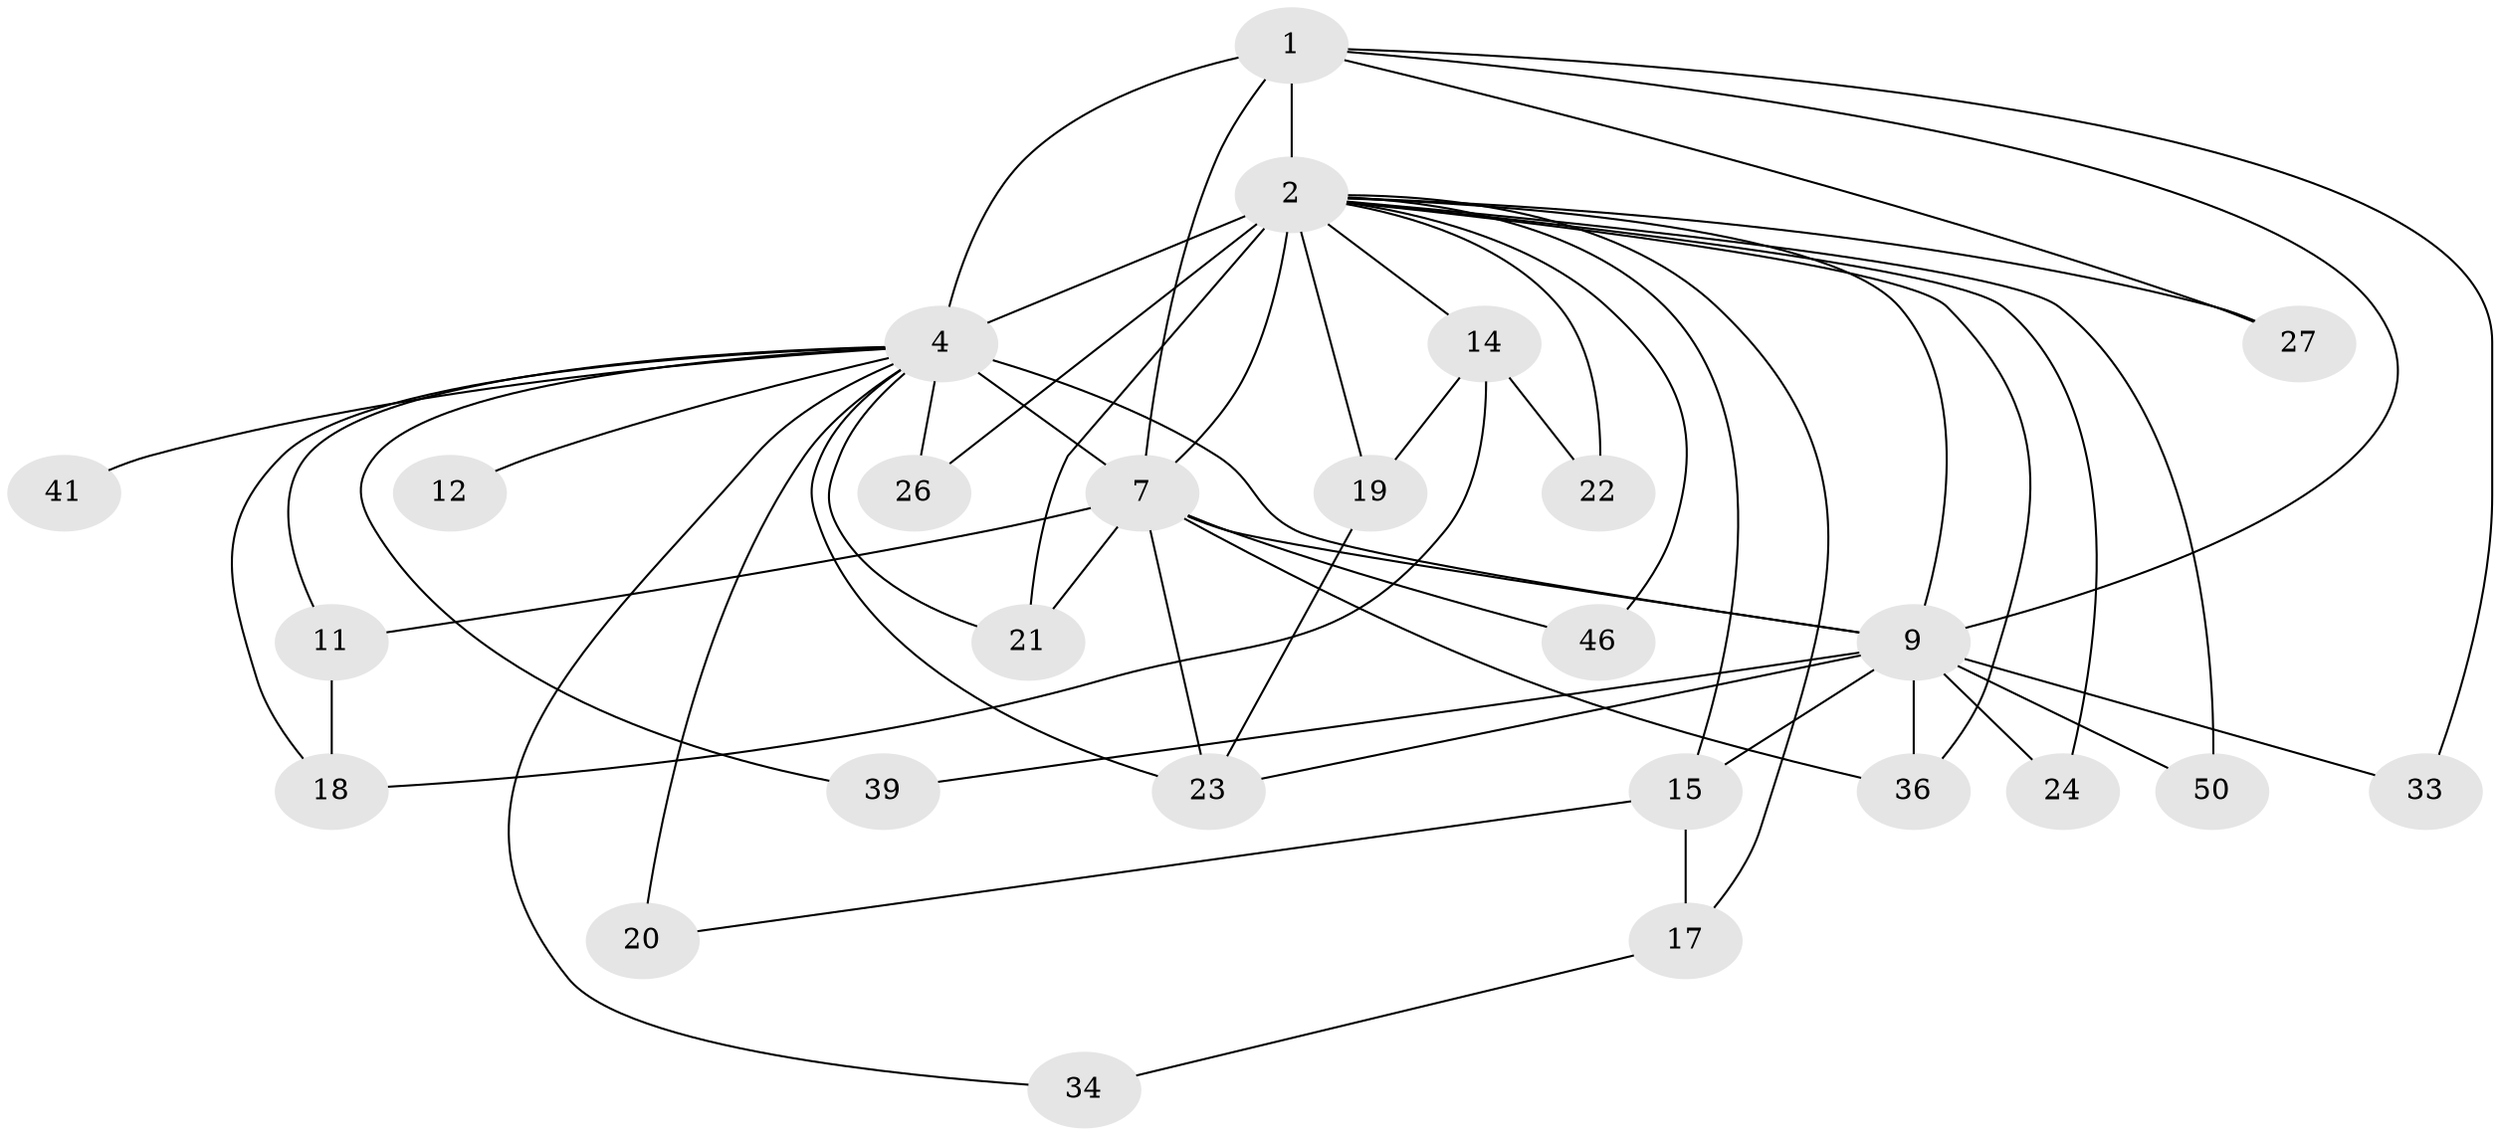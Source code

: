 // original degree distribution, {13: 0.05660377358490566, 11: 0.018867924528301886, 25: 0.018867924528301886, 19: 0.018867924528301886, 12: 0.018867924528301886, 16: 0.03773584905660377, 14: 0.018867924528301886, 3: 0.24528301886792453, 2: 0.4716981132075472, 5: 0.018867924528301886, 4: 0.07547169811320754}
// Generated by graph-tools (version 1.1) at 2025/14/03/09/25 04:14:11]
// undirected, 26 vertices, 54 edges
graph export_dot {
graph [start="1"]
  node [color=gray90,style=filled];
  1 [super="+35+43"];
  2 [super="+3+31"];
  4 [super="+5+37+28+10"];
  7 [super="+8+40"];
  9;
  11 [super="+42"];
  12;
  14;
  15;
  17;
  18;
  19;
  20 [super="+45"];
  21;
  22;
  23 [super="+44+30"];
  24 [super="+38"];
  26 [super="+29"];
  27;
  33;
  34;
  36 [super="+47"];
  39;
  41;
  46 [super="+51"];
  50;
  1 -- 2 [weight=5];
  1 -- 4 [weight=3];
  1 -- 7 [weight=2];
  1 -- 9;
  1 -- 27;
  1 -- 33;
  2 -- 4 [weight=10];
  2 -- 7 [weight=10];
  2 -- 9 [weight=3];
  2 -- 22;
  2 -- 14 [weight=2];
  2 -- 15;
  2 -- 17;
  2 -- 19;
  2 -- 21;
  2 -- 24 [weight=2];
  2 -- 26;
  2 -- 27;
  2 -- 36;
  2 -- 50;
  2 -- 46;
  4 -- 7 [weight=11];
  4 -- 9 [weight=3];
  4 -- 26;
  4 -- 11;
  4 -- 12;
  4 -- 18;
  4 -- 21;
  4 -- 39;
  4 -- 41 [weight=2];
  4 -- 20 [weight=3];
  4 -- 23;
  4 -- 34;
  7 -- 9 [weight=2];
  7 -- 11;
  7 -- 23;
  7 -- 36;
  7 -- 46 [weight=2];
  7 -- 21;
  9 -- 15;
  9 -- 23;
  9 -- 24;
  9 -- 33;
  9 -- 39;
  9 -- 50;
  9 -- 36;
  11 -- 18;
  14 -- 18;
  14 -- 19;
  14 -- 22;
  15 -- 17;
  15 -- 20;
  17 -- 34;
  19 -- 23;
}
